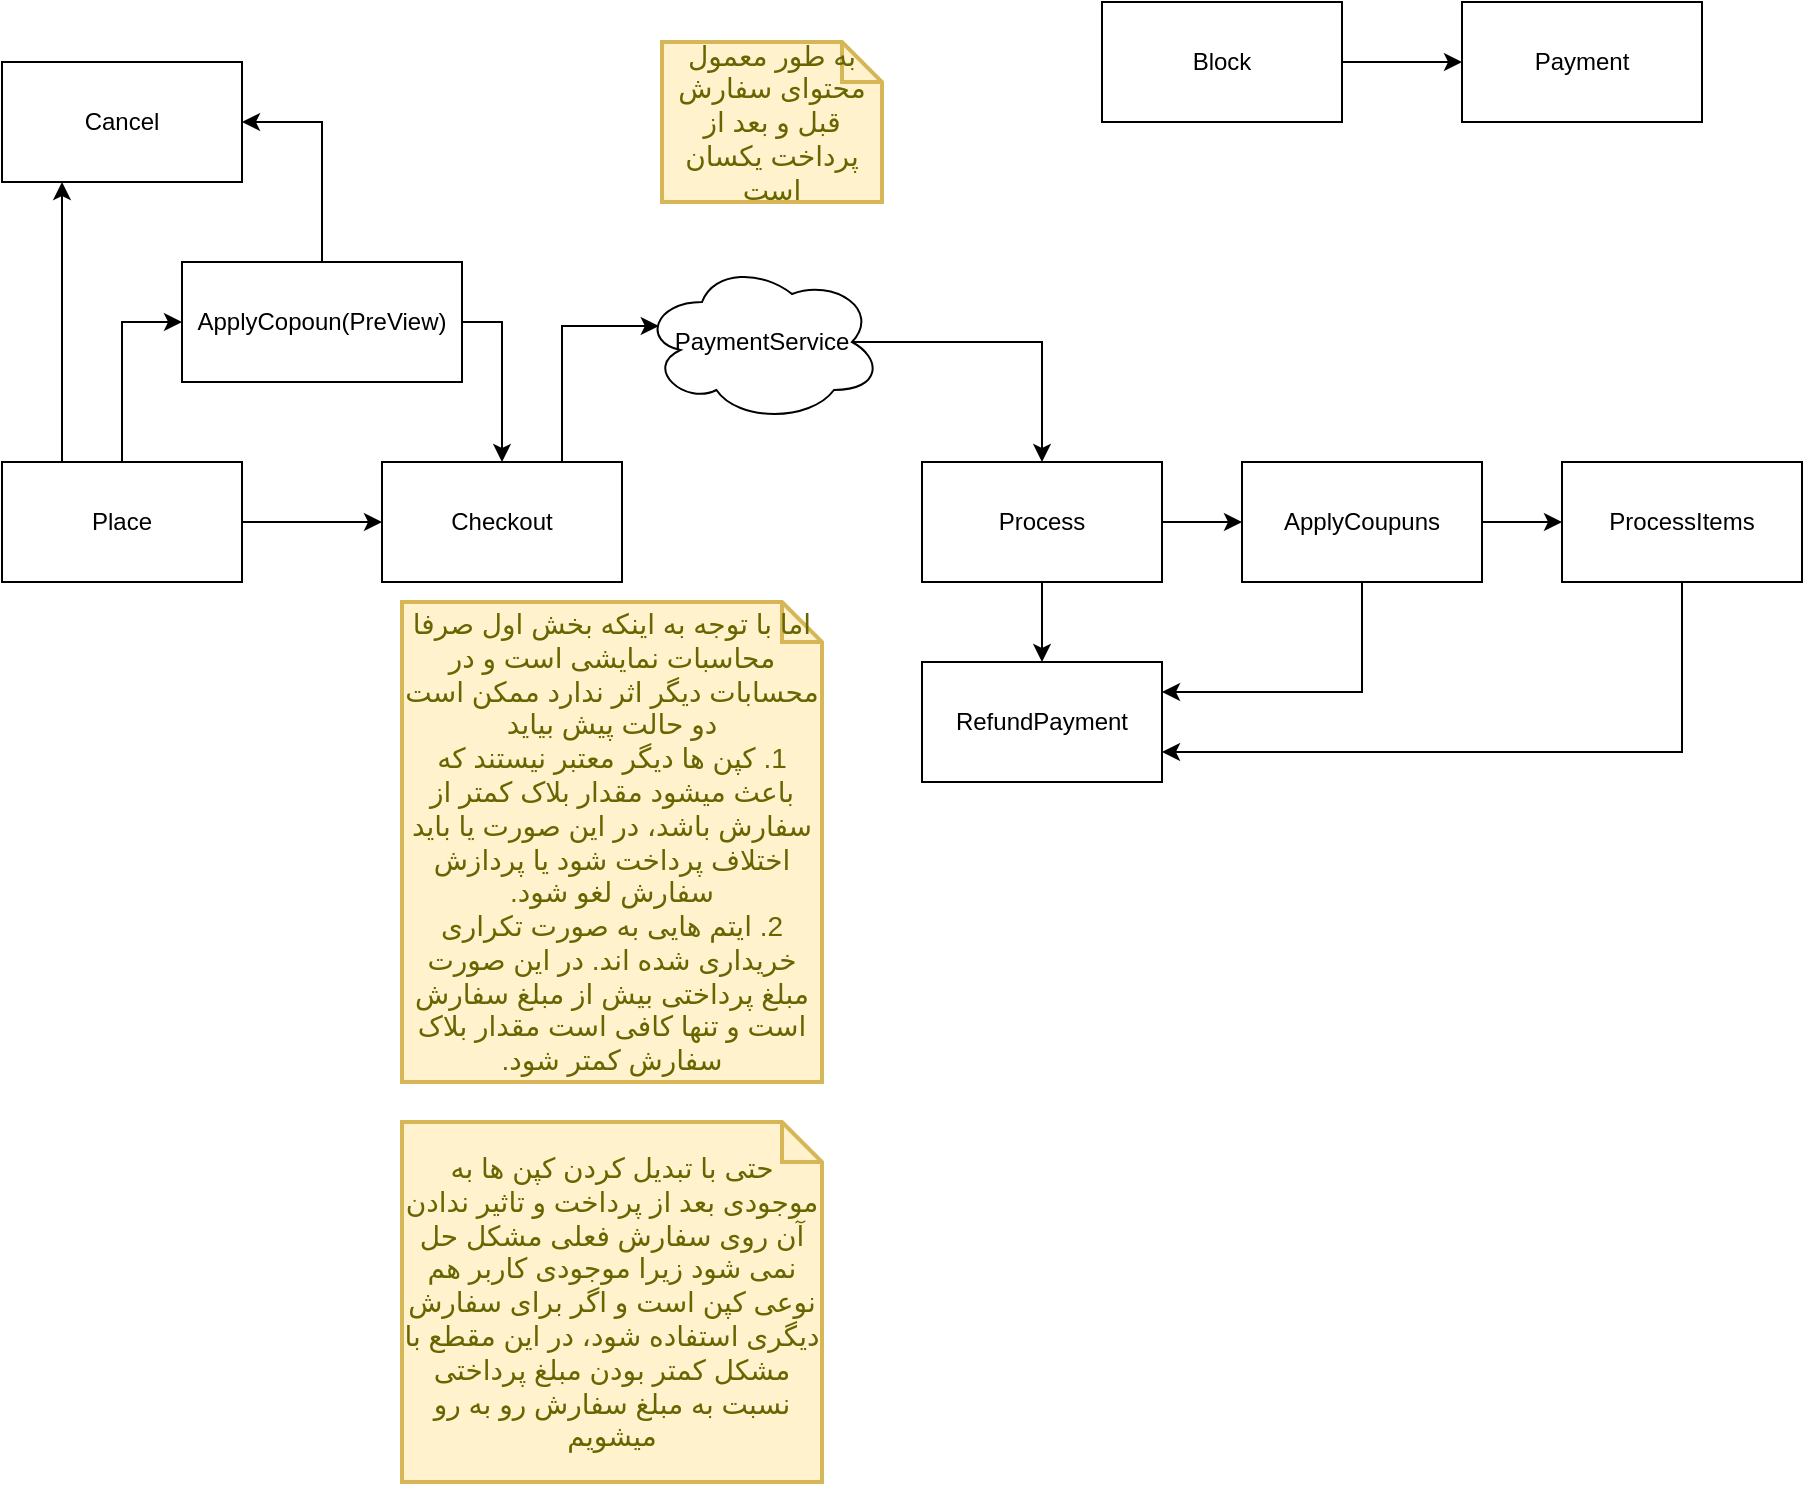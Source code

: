 <mxfile version="20.6.2" type="device"><diagram id="7u0WVU238iN3xRDLGKoc" name="Page-1"><mxGraphModel dx="1192" dy="655" grid="1" gridSize="10" guides="1" tooltips="1" connect="1" arrows="1" fold="1" page="1" pageScale="1" pageWidth="800" pageHeight="500" math="0" shadow="0"><root><mxCell id="0"/><mxCell id="1" parent="0"/><mxCell id="bZK7INvoiyO6FuewCoZq-5" style="edgeStyle=orthogonalEdgeStyle;rounded=0;orthogonalLoop=1;jettySize=auto;html=1;exitX=0.5;exitY=0;exitDx=0;exitDy=0;entryX=0;entryY=0.5;entryDx=0;entryDy=0;" edge="1" parent="1" source="bZK7INvoiyO6FuewCoZq-1" target="bZK7INvoiyO6FuewCoZq-2"><mxGeometry relative="1" as="geometry"/></mxCell><mxCell id="bZK7INvoiyO6FuewCoZq-7" style="edgeStyle=orthogonalEdgeStyle;rounded=0;orthogonalLoop=1;jettySize=auto;html=1;exitX=1;exitY=0.5;exitDx=0;exitDy=0;entryX=0;entryY=0.5;entryDx=0;entryDy=0;" edge="1" parent="1" source="bZK7INvoiyO6FuewCoZq-1" target="bZK7INvoiyO6FuewCoZq-4"><mxGeometry relative="1" as="geometry"/></mxCell><mxCell id="bZK7INvoiyO6FuewCoZq-9" style="edgeStyle=orthogonalEdgeStyle;rounded=0;orthogonalLoop=1;jettySize=auto;html=1;exitX=0.25;exitY=0;exitDx=0;exitDy=0;entryX=0.25;entryY=1;entryDx=0;entryDy=0;" edge="1" parent="1" source="bZK7INvoiyO6FuewCoZq-1" target="bZK7INvoiyO6FuewCoZq-8"><mxGeometry relative="1" as="geometry"/></mxCell><mxCell id="bZK7INvoiyO6FuewCoZq-1" value="Place" style="rounded=0;whiteSpace=wrap;html=1;" vertex="1" parent="1"><mxGeometry x="40" y="300" width="120" height="60" as="geometry"/></mxCell><mxCell id="bZK7INvoiyO6FuewCoZq-6" style="edgeStyle=orthogonalEdgeStyle;rounded=0;orthogonalLoop=1;jettySize=auto;html=1;exitX=1;exitY=0.5;exitDx=0;exitDy=0;" edge="1" parent="1" source="bZK7INvoiyO6FuewCoZq-2" target="bZK7INvoiyO6FuewCoZq-4"><mxGeometry relative="1" as="geometry"/></mxCell><mxCell id="bZK7INvoiyO6FuewCoZq-10" style="edgeStyle=orthogonalEdgeStyle;rounded=0;orthogonalLoop=1;jettySize=auto;html=1;exitX=0.5;exitY=0;exitDx=0;exitDy=0;entryX=1;entryY=0.5;entryDx=0;entryDy=0;" edge="1" parent="1" source="bZK7INvoiyO6FuewCoZq-2" target="bZK7INvoiyO6FuewCoZq-8"><mxGeometry relative="1" as="geometry"/></mxCell><mxCell id="bZK7INvoiyO6FuewCoZq-2" value="ApplyCopoun(PreView)" style="rounded=0;whiteSpace=wrap;html=1;" vertex="1" parent="1"><mxGeometry x="130" y="200" width="140" height="60" as="geometry"/></mxCell><mxCell id="bZK7INvoiyO6FuewCoZq-16" style="edgeStyle=orthogonalEdgeStyle;rounded=0;orthogonalLoop=1;jettySize=auto;html=1;exitX=0.75;exitY=0;exitDx=0;exitDy=0;entryX=0.07;entryY=0.4;entryDx=0;entryDy=0;entryPerimeter=0;" edge="1" parent="1" source="bZK7INvoiyO6FuewCoZq-4" target="bZK7INvoiyO6FuewCoZq-11"><mxGeometry relative="1" as="geometry"><Array as="points"><mxPoint x="320" y="232"/></Array></mxGeometry></mxCell><mxCell id="bZK7INvoiyO6FuewCoZq-4" value="Checkout" style="rounded=0;whiteSpace=wrap;html=1;" vertex="1" parent="1"><mxGeometry x="230" y="300" width="120" height="60" as="geometry"/></mxCell><mxCell id="bZK7INvoiyO6FuewCoZq-8" value="Cancel" style="rounded=0;whiteSpace=wrap;html=1;" vertex="1" parent="1"><mxGeometry x="40" y="100" width="120" height="60" as="geometry"/></mxCell><mxCell id="bZK7INvoiyO6FuewCoZq-14" style="edgeStyle=orthogonalEdgeStyle;rounded=0;orthogonalLoop=1;jettySize=auto;html=1;exitX=0.875;exitY=0.5;exitDx=0;exitDy=0;exitPerimeter=0;entryX=0.5;entryY=0;entryDx=0;entryDy=0;" edge="1" parent="1" source="bZK7INvoiyO6FuewCoZq-11" target="bZK7INvoiyO6FuewCoZq-13"><mxGeometry relative="1" as="geometry"/></mxCell><mxCell id="bZK7INvoiyO6FuewCoZq-11" value="PaymentService" style="ellipse;shape=cloud;whiteSpace=wrap;html=1;" vertex="1" parent="1"><mxGeometry x="360" y="200" width="120" height="80" as="geometry"/></mxCell><mxCell id="bZK7INvoiyO6FuewCoZq-18" style="edgeStyle=orthogonalEdgeStyle;rounded=0;orthogonalLoop=1;jettySize=auto;html=1;exitX=1;exitY=0.5;exitDx=0;exitDy=0;entryX=0;entryY=0.5;entryDx=0;entryDy=0;" edge="1" parent="1" source="bZK7INvoiyO6FuewCoZq-13" target="bZK7INvoiyO6FuewCoZq-17"><mxGeometry relative="1" as="geometry"/></mxCell><mxCell id="bZK7INvoiyO6FuewCoZq-22" style="edgeStyle=orthogonalEdgeStyle;rounded=0;orthogonalLoop=1;jettySize=auto;html=1;exitX=0.5;exitY=1;exitDx=0;exitDy=0;entryX=0.5;entryY=0;entryDx=0;entryDy=0;" edge="1" parent="1" source="bZK7INvoiyO6FuewCoZq-13" target="bZK7INvoiyO6FuewCoZq-21"><mxGeometry relative="1" as="geometry"/></mxCell><mxCell id="bZK7INvoiyO6FuewCoZq-13" value="Process" style="rounded=0;whiteSpace=wrap;html=1;" vertex="1" parent="1"><mxGeometry x="500" y="300" width="120" height="60" as="geometry"/></mxCell><mxCell id="bZK7INvoiyO6FuewCoZq-20" style="edgeStyle=orthogonalEdgeStyle;rounded=0;orthogonalLoop=1;jettySize=auto;html=1;exitX=1;exitY=0.5;exitDx=0;exitDy=0;entryX=0;entryY=0.5;entryDx=0;entryDy=0;" edge="1" parent="1" source="bZK7INvoiyO6FuewCoZq-17" target="bZK7INvoiyO6FuewCoZq-19"><mxGeometry relative="1" as="geometry"/></mxCell><mxCell id="bZK7INvoiyO6FuewCoZq-26" style="edgeStyle=orthogonalEdgeStyle;rounded=0;orthogonalLoop=1;jettySize=auto;html=1;exitX=0.5;exitY=1;exitDx=0;exitDy=0;entryX=1;entryY=0.25;entryDx=0;entryDy=0;" edge="1" parent="1" source="bZK7INvoiyO6FuewCoZq-17" target="bZK7INvoiyO6FuewCoZq-21"><mxGeometry relative="1" as="geometry"/></mxCell><mxCell id="bZK7INvoiyO6FuewCoZq-17" value="ApplyCoupuns" style="rounded=0;whiteSpace=wrap;html=1;" vertex="1" parent="1"><mxGeometry x="660" y="300" width="120" height="60" as="geometry"/></mxCell><mxCell id="bZK7INvoiyO6FuewCoZq-25" style="edgeStyle=orthogonalEdgeStyle;rounded=0;orthogonalLoop=1;jettySize=auto;html=1;exitX=0.5;exitY=1;exitDx=0;exitDy=0;entryX=1;entryY=0.75;entryDx=0;entryDy=0;" edge="1" parent="1" source="bZK7INvoiyO6FuewCoZq-19" target="bZK7INvoiyO6FuewCoZq-21"><mxGeometry relative="1" as="geometry"/></mxCell><mxCell id="bZK7INvoiyO6FuewCoZq-19" value="ProcessItems" style="rounded=0;whiteSpace=wrap;html=1;" vertex="1" parent="1"><mxGeometry x="820" y="300" width="120" height="60" as="geometry"/></mxCell><mxCell id="bZK7INvoiyO6FuewCoZq-21" value="RefundPayment" style="rounded=0;whiteSpace=wrap;html=1;" vertex="1" parent="1"><mxGeometry x="500" y="400" width="120" height="60" as="geometry"/></mxCell><mxCell id="bZK7INvoiyO6FuewCoZq-29" value="" style="edgeStyle=orthogonalEdgeStyle;rounded=0;orthogonalLoop=1;jettySize=auto;html=1;" edge="1" parent="1" source="bZK7INvoiyO6FuewCoZq-27" target="bZK7INvoiyO6FuewCoZq-28"><mxGeometry relative="1" as="geometry"/></mxCell><mxCell id="bZK7INvoiyO6FuewCoZq-27" value="Block" style="rounded=0;whiteSpace=wrap;html=1;" vertex="1" parent="1"><mxGeometry x="590" y="70" width="120" height="60" as="geometry"/></mxCell><mxCell id="bZK7INvoiyO6FuewCoZq-28" value="Payment" style="rounded=0;whiteSpace=wrap;html=1;" vertex="1" parent="1"><mxGeometry x="770" y="70" width="120" height="60" as="geometry"/></mxCell><mxCell id="bZK7INvoiyO6FuewCoZq-30" value="به طور معمول محتوای سفارش قبل و بعد از پرداخت یکسان است" style="shape=note;strokeWidth=2;fontSize=14;size=20;whiteSpace=wrap;html=1;fillColor=#fff2cc;strokeColor=#d6b656;fontColor=#666600;" vertex="1" parent="1"><mxGeometry x="370" y="90" width="110.0" height="80" as="geometry"/></mxCell><mxCell id="bZK7INvoiyO6FuewCoZq-31" value="اما با توجه به اینکه بخش اول صرفا محاسبات نمایشی است و در محسابات دیگر اثر ندارد ممکن است دو حالت پیش بیاید&lt;br&gt;&lt;div style=&quot;direction: rtl;&quot;&gt;&lt;span style=&quot;background-color: initial;&quot;&gt;1. کپن ها دیگر معتبر نیستند که باعث میشود مقدار بلاک کمتر از سفارش باشد، در این صورت یا باید اختلاف پرداخت شود یا پردازش سفارش لغو شود.&lt;/span&gt;&lt;/div&gt;&lt;div style=&quot;direction: rtl;&quot;&gt;&lt;span style=&quot;background-color: initial;&quot;&gt;2. ایتم هایی به صورت تکراری خریداری شده اند. در این صورت مبلغ پرداختی بیش از مبلغ سفارش است و تنها کافی است مقدار بلاک سفارش کمتر شود.&lt;/span&gt;&lt;/div&gt;" style="shape=note;strokeWidth=2;fontSize=14;size=20;whiteSpace=wrap;html=1;fillColor=#fff2cc;strokeColor=#d6b656;fontColor=#666600;" vertex="1" parent="1"><mxGeometry x="240" y="370" width="210" height="240" as="geometry"/></mxCell><mxCell id="bZK7INvoiyO6FuewCoZq-32" value="حتی با تبدیل کردن کپن ها به موجودی بعد از پرداخت و تاثیر ندادن آن روی سفارش فعلی مشکل حل نمی شود زیرا موجودی کاربر هم نوعی کپن است و اگر برای سفارش دیگری استفاده شود، در این مقطع با مشکل کمتر بودن مبلغ پرداختی نسبت به مبلغ سفارش رو به رو میشویم" style="shape=note;strokeWidth=2;fontSize=14;size=20;whiteSpace=wrap;html=1;fillColor=#fff2cc;strokeColor=#d6b656;fontColor=#666600;" vertex="1" parent="1"><mxGeometry x="240" y="630" width="210" height="180" as="geometry"/></mxCell></root></mxGraphModel></diagram></mxfile>